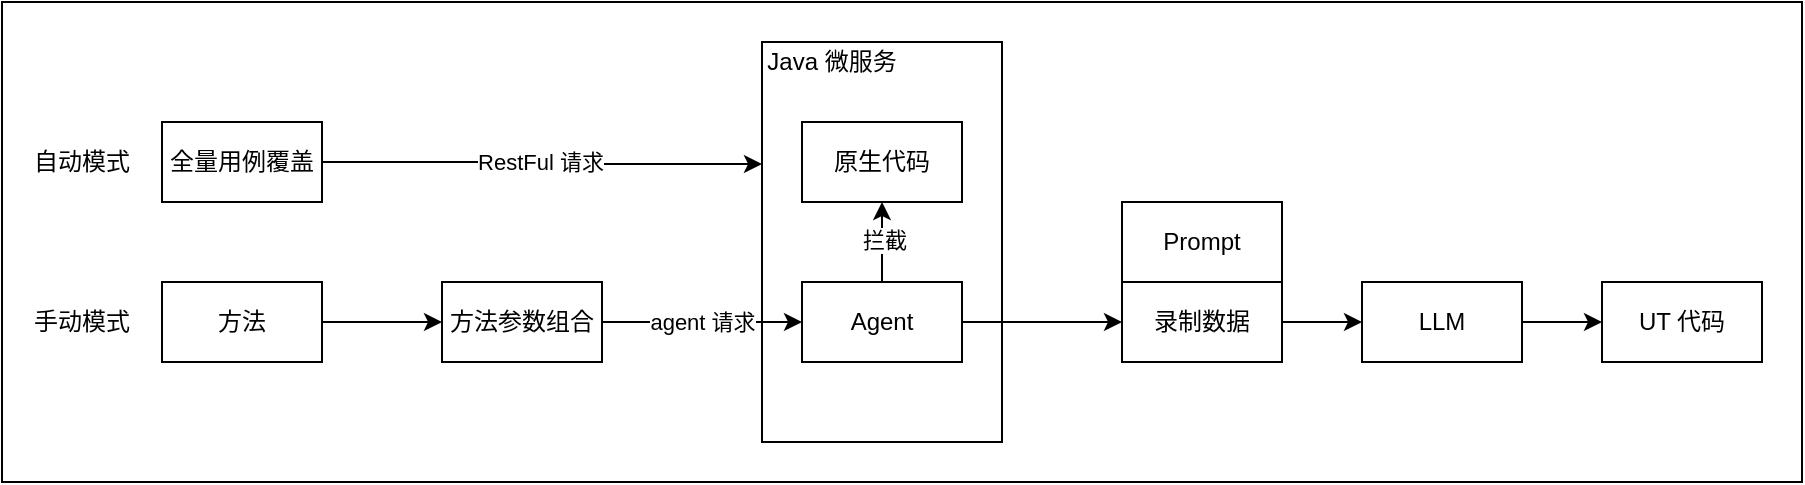 <mxfile version="15.8.7" type="device"><diagram id="3b8aHmEn4idFJhnL_zJV" name="Page-1"><mxGraphModel dx="895" dy="680" grid="1" gridSize="10" guides="1" tooltips="1" connect="1" arrows="1" fold="1" page="1" pageScale="1" pageWidth="850" pageHeight="1100" math="0" shadow="0"><root><mxCell id="0"/><mxCell id="1" parent="0"/><mxCell id="yLByGoIYtNpTDTTJAMqG-20" value="" style="rounded=0;whiteSpace=wrap;html=1;" vertex="1" parent="1"><mxGeometry x="200" y="140" width="900" height="240" as="geometry"/></mxCell><mxCell id="yLByGoIYtNpTDTTJAMqG-12" value="" style="rounded=0;whiteSpace=wrap;html=1;" vertex="1" parent="1"><mxGeometry x="580" y="160" width="120" height="200" as="geometry"/></mxCell><mxCell id="yLByGoIYtNpTDTTJAMqG-18" style="edgeStyle=orthogonalEdgeStyle;rounded=0;orthogonalLoop=1;jettySize=auto;html=1;entryX=0.5;entryY=1;entryDx=0;entryDy=0;" edge="1" parent="1" source="yLByGoIYtNpTDTTJAMqG-1" target="yLByGoIYtNpTDTTJAMqG-15"><mxGeometry relative="1" as="geometry"/></mxCell><mxCell id="yLByGoIYtNpTDTTJAMqG-19" value="拦截" style="edgeLabel;html=1;align=center;verticalAlign=middle;resizable=0;points=[];" vertex="1" connectable="0" parent="yLByGoIYtNpTDTTJAMqG-18"><mxGeometry x="0.05" y="-1" relative="1" as="geometry"><mxPoint as="offset"/></mxGeometry></mxCell><mxCell id="yLByGoIYtNpTDTTJAMqG-22" style="edgeStyle=orthogonalEdgeStyle;rounded=0;orthogonalLoop=1;jettySize=auto;html=1;entryX=0;entryY=0.5;entryDx=0;entryDy=0;" edge="1" parent="1" source="yLByGoIYtNpTDTTJAMqG-1" target="yLByGoIYtNpTDTTJAMqG-21"><mxGeometry relative="1" as="geometry"/></mxCell><mxCell id="yLByGoIYtNpTDTTJAMqG-1" value="Agent" style="rounded=0;whiteSpace=wrap;html=1;" vertex="1" parent="1"><mxGeometry x="600" y="280" width="80" height="40" as="geometry"/></mxCell><mxCell id="yLByGoIYtNpTDTTJAMqG-6" value="" style="edgeStyle=orthogonalEdgeStyle;rounded=0;orthogonalLoop=1;jettySize=auto;html=1;" edge="1" parent="1" source="yLByGoIYtNpTDTTJAMqG-2" target="yLByGoIYtNpTDTTJAMqG-5"><mxGeometry relative="1" as="geometry"/></mxCell><mxCell id="yLByGoIYtNpTDTTJAMqG-2" value="方法" style="rounded=0;whiteSpace=wrap;html=1;" vertex="1" parent="1"><mxGeometry x="280" y="280" width="80" height="40" as="geometry"/></mxCell><mxCell id="yLByGoIYtNpTDTTJAMqG-8" value="agent 请求" style="edgeStyle=orthogonalEdgeStyle;rounded=0;orthogonalLoop=1;jettySize=auto;html=1;entryX=0;entryY=0.5;entryDx=0;entryDy=0;" edge="1" parent="1" source="yLByGoIYtNpTDTTJAMqG-5" target="yLByGoIYtNpTDTTJAMqG-1"><mxGeometry relative="1" as="geometry"><Array as="points"><mxPoint x="550" y="300"/><mxPoint x="550" y="300"/></Array></mxGeometry></mxCell><mxCell id="yLByGoIYtNpTDTTJAMqG-5" value="方法参数组合" style="rounded=0;whiteSpace=wrap;html=1;" vertex="1" parent="1"><mxGeometry x="420" y="280" width="80" height="40" as="geometry"/></mxCell><mxCell id="yLByGoIYtNpTDTTJAMqG-10" style="edgeStyle=orthogonalEdgeStyle;rounded=0;orthogonalLoop=1;jettySize=auto;html=1;entryX=0;entryY=0.305;entryDx=0;entryDy=0;entryPerimeter=0;" edge="1" parent="1" source="yLByGoIYtNpTDTTJAMqG-9" target="yLByGoIYtNpTDTTJAMqG-12"><mxGeometry relative="1" as="geometry"><mxPoint x="570" y="220" as="targetPoint"/></mxGeometry></mxCell><mxCell id="yLByGoIYtNpTDTTJAMqG-11" value="RestFul 请求" style="edgeLabel;html=1;align=center;verticalAlign=middle;resizable=0;points=[];" vertex="1" connectable="0" parent="yLByGoIYtNpTDTTJAMqG-10"><mxGeometry x="0.208" y="2" relative="1" as="geometry"><mxPoint x="-24" y="1" as="offset"/></mxGeometry></mxCell><mxCell id="yLByGoIYtNpTDTTJAMqG-9" value="全量用例覆盖" style="rounded=0;whiteSpace=wrap;html=1;" vertex="1" parent="1"><mxGeometry x="280" y="200" width="80" height="40" as="geometry"/></mxCell><mxCell id="yLByGoIYtNpTDTTJAMqG-14" value="Java 微服务" style="text;html=1;strokeColor=none;fillColor=none;align=center;verticalAlign=middle;whiteSpace=wrap;rounded=0;" vertex="1" parent="1"><mxGeometry x="575" y="160" width="80" height="20" as="geometry"/></mxCell><mxCell id="yLByGoIYtNpTDTTJAMqG-15" value="原生代码" style="rounded=0;whiteSpace=wrap;html=1;" vertex="1" parent="1"><mxGeometry x="600" y="200" width="80" height="40" as="geometry"/></mxCell><mxCell id="yLByGoIYtNpTDTTJAMqG-24" style="edgeStyle=orthogonalEdgeStyle;rounded=0;orthogonalLoop=1;jettySize=auto;html=1;" edge="1" parent="1" source="yLByGoIYtNpTDTTJAMqG-21" target="yLByGoIYtNpTDTTJAMqG-23"><mxGeometry relative="1" as="geometry"/></mxCell><mxCell id="yLByGoIYtNpTDTTJAMqG-21" value="录制数据" style="rounded=0;whiteSpace=wrap;html=1;" vertex="1" parent="1"><mxGeometry x="760" y="280" width="80" height="40" as="geometry"/></mxCell><mxCell id="yLByGoIYtNpTDTTJAMqG-26" style="edgeStyle=orthogonalEdgeStyle;rounded=0;orthogonalLoop=1;jettySize=auto;html=1;entryX=0;entryY=0.5;entryDx=0;entryDy=0;" edge="1" parent="1" source="yLByGoIYtNpTDTTJAMqG-23" target="yLByGoIYtNpTDTTJAMqG-25"><mxGeometry relative="1" as="geometry"/></mxCell><mxCell id="yLByGoIYtNpTDTTJAMqG-23" value="LLM" style="rounded=0;whiteSpace=wrap;html=1;" vertex="1" parent="1"><mxGeometry x="880" y="280" width="80" height="40" as="geometry"/></mxCell><mxCell id="yLByGoIYtNpTDTTJAMqG-25" value="UT 代码" style="rounded=0;whiteSpace=wrap;html=1;" vertex="1" parent="1"><mxGeometry x="1000" y="280" width="80" height="40" as="geometry"/></mxCell><mxCell id="yLByGoIYtNpTDTTJAMqG-28" value="Prompt" style="rounded=0;whiteSpace=wrap;html=1;" vertex="1" parent="1"><mxGeometry x="760" y="240" width="80" height="40" as="geometry"/></mxCell><mxCell id="yLByGoIYtNpTDTTJAMqG-31" value="自动模式" style="text;html=1;strokeColor=none;fillColor=none;align=center;verticalAlign=middle;whiteSpace=wrap;rounded=0;" vertex="1" parent="1"><mxGeometry x="210" y="205" width="60" height="30" as="geometry"/></mxCell><mxCell id="yLByGoIYtNpTDTTJAMqG-32" value="手动模式" style="text;html=1;strokeColor=none;fillColor=none;align=center;verticalAlign=middle;whiteSpace=wrap;rounded=0;" vertex="1" parent="1"><mxGeometry x="210" y="285" width="60" height="30" as="geometry"/></mxCell></root></mxGraphModel></diagram></mxfile>